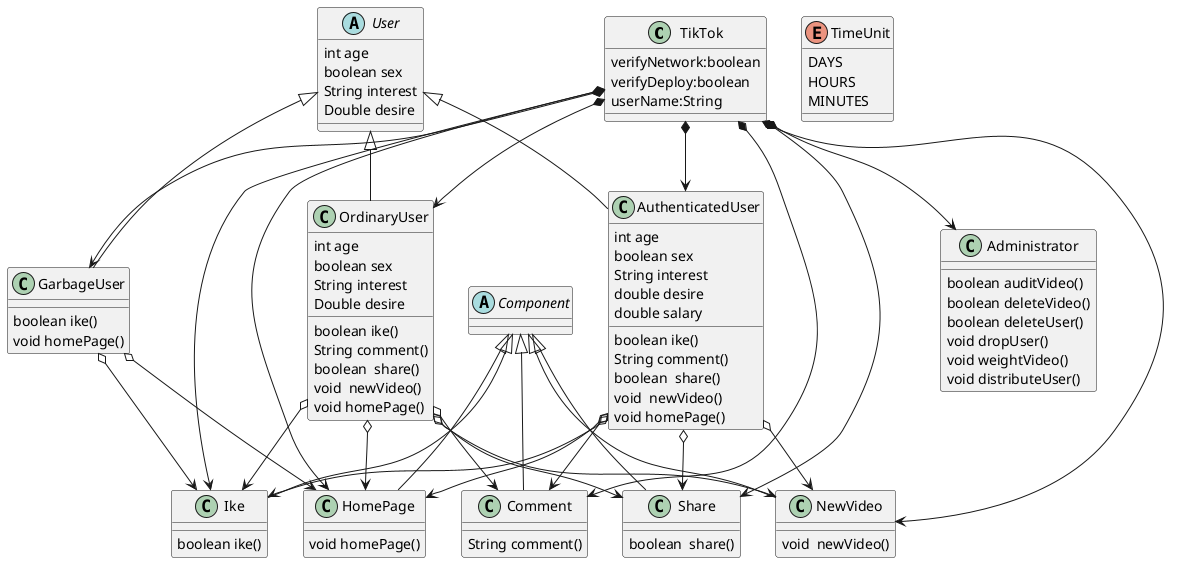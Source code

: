 //类图 class graph
@startuml
'抖音APP类
class TikTok
'用户抽象类
abstract class User
'抖音界面上的组件抽象类
abstract class Component
'普通用户类
class OrdinaryUser
'垃圾用户类
class GarbageUser
'认证用户
class AuthenticatedUser
'管理员（智能推荐系统）
class Administrator

'点赞功能
class  Ike
'评论功能
class  Comment
'分享功能
class  Share
'拍摄并且上传视频
class  NewVideo
'我的主页
class  HomePage

'抖音的组合
TikTok *--> OrdinaryUser
TikTok *--> GarbageUser
TikTok *--> AuthenticatedUser
TikTok *--> Ike
TikTok *--> Comment
TikTok *--> Share
TikTok *--> NewVideo
TikTok *--> HomePage
TikTok *--> Administrator


' <|代表的是继承（泛化）
User<|-OrdinaryUser
User<|--GarbageUser
User<|-AuthenticatedUser

'这里是抖音界面
Component<|--Comment
Component<|--Share
Component<|--NewVideo
Component<|--HomePage
Component<|--Ike

'这里是一个管理员

'普通用户的聚合
OrdinaryUser o--> Comment
OrdinaryUser o--> Share
OrdinaryUser o--> NewVideo
OrdinaryUser o--> HomePage
OrdinaryUser o--> Ike

'垃圾用户的聚合
GarbageUser o--> HomePage
GarbageUser o--> Ike

'认证用户的聚合
AuthenticatedUser o--> Comment
AuthenticatedUser o--> Share
AuthenticatedUser o--> NewVideo
AuthenticatedUser o--> HomePage
AuthenticatedUser o--> Ike

'下面就是具体的功能
class TikTok {
'判断手机是否入网
verifyNetwork:boolean
'判断手机配置是否满足要求
verifyDeploy:boolean
'登录用户名
userName:String
}

'管理员（智能推荐系统）类
class Administrator {
'审核视频
boolean auditVideo()
'删除视频
boolean deleteVideo()
'删除用户
boolean deleteUser()
'降权用户
void dropUser()
'加权视频
void weightVideo()
'分发视频
void distributeUser()

}

'抽象用户类
abstract class User {
'年龄
int age
'性别
boolean sex
'兴趣
String interest
'推广欲望
Double desire
}

'普通用户类
class OrdinaryUser {
'年龄
int age
'性别
boolean sex
'兴趣
String interest
'推广欲望
Double desire
'点赞功能
boolean ike()
'评论功能
String comment()
'分享功能
boolean  share()
'拍摄并且上传视频
void  newVideo()
'我的主页
void homePage()
}

'垃圾用户类
class GarbageUser {
'点赞功能
boolean ike()
'我的主页
void homePage()
}

'普通用户类
class AuthenticatedUser {
'年龄
int age
'性别
boolean sex
'兴趣
String interest
'推广欲望
double desire
'工资
double salary
'点赞功能
boolean ike()
'评论功能
String comment()
'分享功能
boolean  share()
'拍摄并且上传视频
void  newVideo()
'我的主页
void homePage()
}


'点赞功能
class  Ike{
boolean ike()
}
'评论功能
class  Comment{
String comment()
}
'分享功能
class  Share{
boolean  share()
}
'拍摄并且上传视频
class  NewVideo{
void  newVideo()
}
'我的主页
class  HomePage{
void homePage()
}

enum TimeUnit {
DAYS
HOURS
MINUTES
}

@enduml